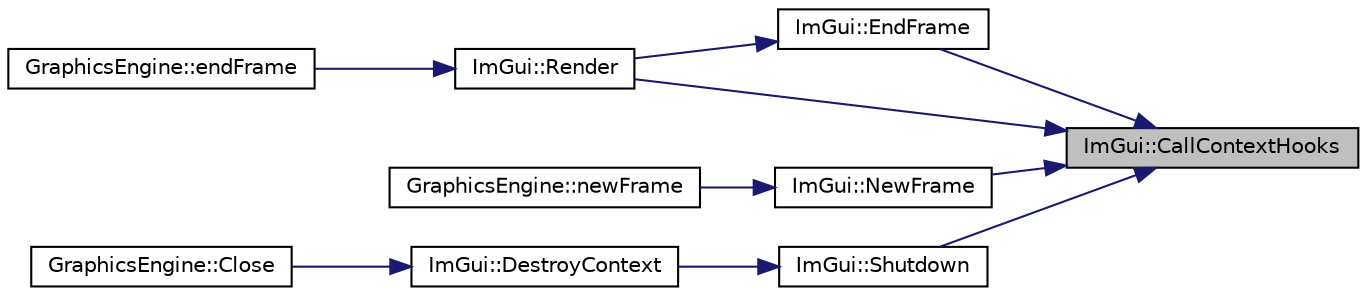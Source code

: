 digraph "ImGui::CallContextHooks"
{
 // LATEX_PDF_SIZE
  edge [fontname="Helvetica",fontsize="10",labelfontname="Helvetica",labelfontsize="10"];
  node [fontname="Helvetica",fontsize="10",shape=record];
  rankdir="RL";
  Node1 [label="ImGui::CallContextHooks",height=0.2,width=0.4,color="black", fillcolor="grey75", style="filled", fontcolor="black",tooltip=" "];
  Node1 -> Node2 [dir="back",color="midnightblue",fontsize="10",style="solid",fontname="Helvetica"];
  Node2 [label="ImGui::EndFrame",height=0.2,width=0.4,color="black", fillcolor="white", style="filled",URL="$namespace_im_gui.html#a246c37da45e88a12ade440a0feacb4ee",tooltip=" "];
  Node2 -> Node3 [dir="back",color="midnightblue",fontsize="10",style="solid",fontname="Helvetica"];
  Node3 [label="ImGui::Render",height=0.2,width=0.4,color="black", fillcolor="white", style="filled",URL="$namespace_im_gui.html#ab51a164f547317c16c441f1599e3946d",tooltip=" "];
  Node3 -> Node4 [dir="back",color="midnightblue",fontsize="10",style="solid",fontname="Helvetica"];
  Node4 [label="GraphicsEngine::endFrame",height=0.2,width=0.4,color="black", fillcolor="white", style="filled",URL="$class_graphics_engine.html#ae491d94eb4322462ba2d7efe4fd55bce",tooltip="Function to be called at the end of every frame for rendering."];
  Node1 -> Node5 [dir="back",color="midnightblue",fontsize="10",style="solid",fontname="Helvetica"];
  Node5 [label="ImGui::NewFrame",height=0.2,width=0.4,color="black", fillcolor="white", style="filled",URL="$namespace_im_gui.html#ab3f1fc018f903b7ad79fd10663375774",tooltip=" "];
  Node5 -> Node6 [dir="back",color="midnightblue",fontsize="10",style="solid",fontname="Helvetica"];
  Node6 [label="GraphicsEngine::newFrame",height=0.2,width=0.4,color="black", fillcolor="white", style="filled",URL="$class_graphics_engine.html#af8004593bcd7572d299d0f76985eab91",tooltip="Function to be called at the start of every frame for rendering."];
  Node1 -> Node3 [dir="back",color="midnightblue",fontsize="10",style="solid",fontname="Helvetica"];
  Node1 -> Node7 [dir="back",color="midnightblue",fontsize="10",style="solid",fontname="Helvetica"];
  Node7 [label="ImGui::Shutdown",height=0.2,width=0.4,color="black", fillcolor="white", style="filled",URL="$namespace_im_gui.html#ae8e2043e5d630169423e2d14a913afa1",tooltip=" "];
  Node7 -> Node8 [dir="back",color="midnightblue",fontsize="10",style="solid",fontname="Helvetica"];
  Node8 [label="ImGui::DestroyContext",height=0.2,width=0.4,color="black", fillcolor="white", style="filled",URL="$namespace_im_gui.html#ab9132deece575023170cd8e681d0581d",tooltip=" "];
  Node8 -> Node9 [dir="back",color="midnightblue",fontsize="10",style="solid",fontname="Helvetica"];
  Node9 [label="GraphicsEngine::Close",height=0.2,width=0.4,color="black", fillcolor="white", style="filled",URL="$class_graphics_engine.html#a526dd537e18e783cc6e90b51920d26f8",tooltip=" "];
}
